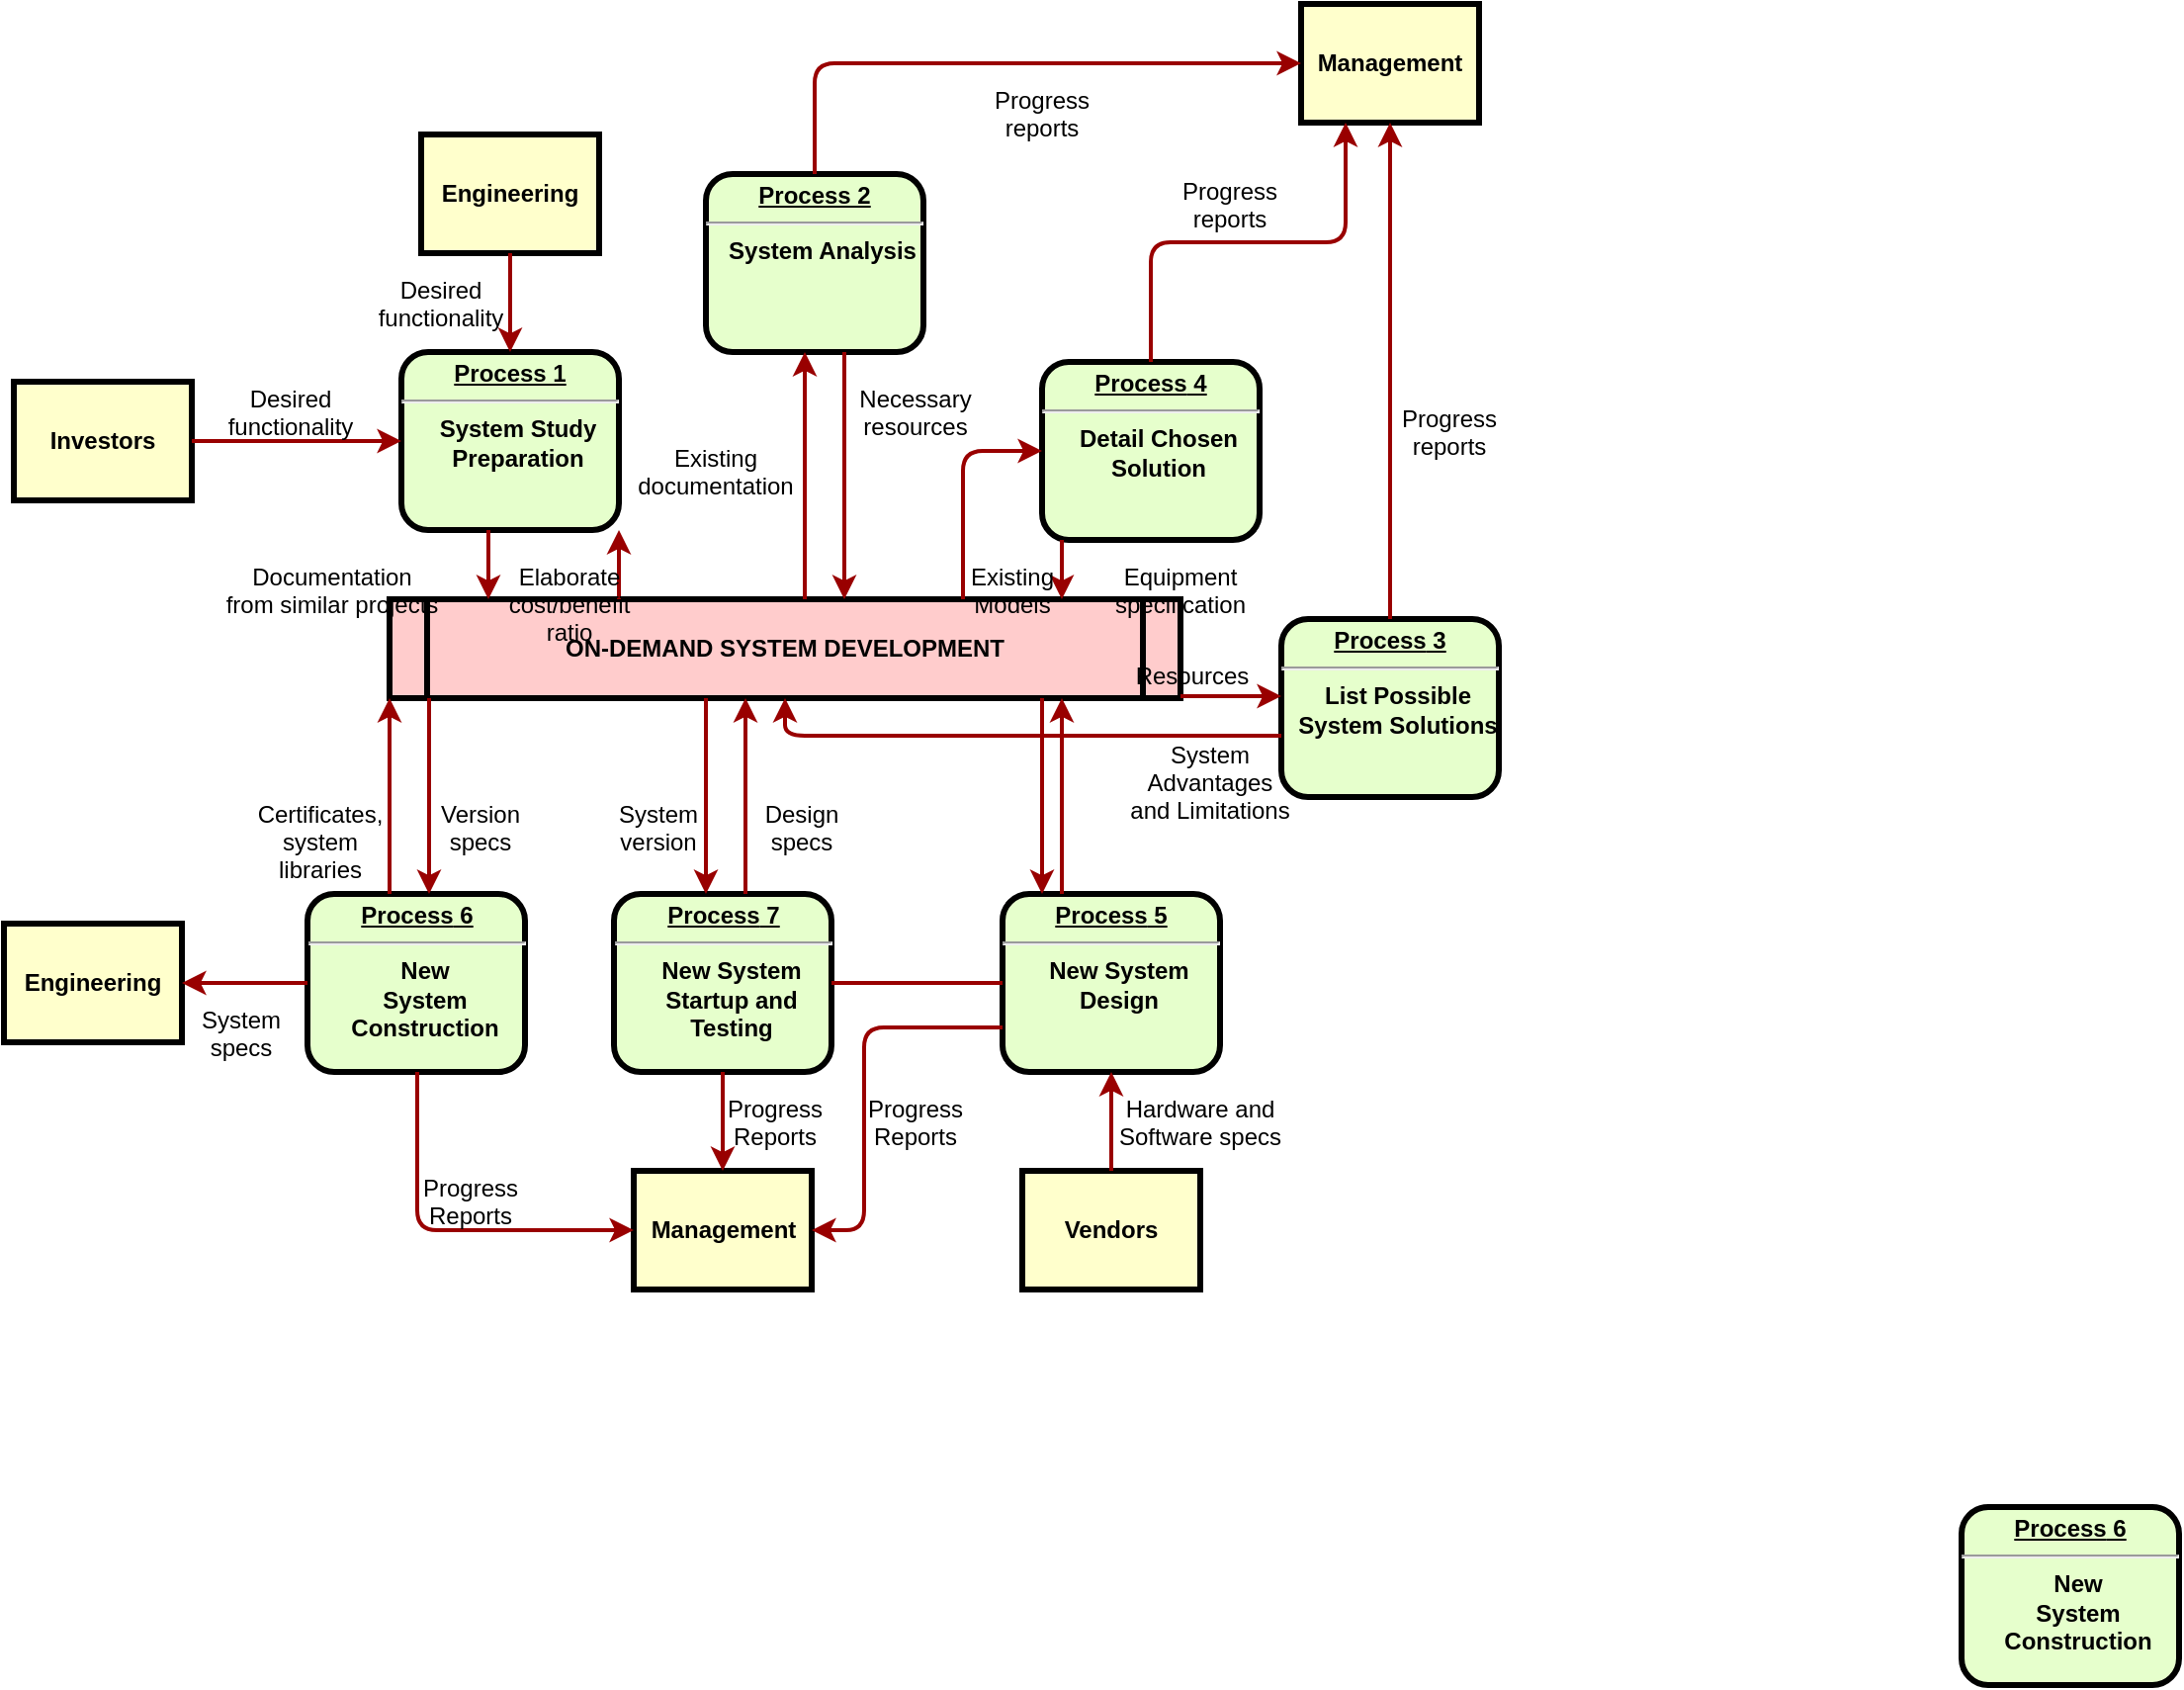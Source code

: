 <mxfile version="24.7.6" pages="2">
  <diagram name="Page-1" id="c7558073-3199-34d8-9f00-42111426c3f3">
    <mxGraphModel dx="2492" dy="404" grid="1" gridSize="10" guides="1" tooltips="1" connect="1" arrows="1" fold="1" page="1" pageScale="1" pageWidth="826" pageHeight="1169" background="none" math="0" shadow="0">
      <root>
        <mxCell id="0" />
        <mxCell id="1" parent="0" />
        <mxCell id="2" value="&lt;p style=&quot;margin: 0px; margin-top: 4px; text-align: center; text-decoration: underline;&quot;&gt;&lt;strong&gt;Process 1&lt;br /&gt;&lt;/strong&gt;&lt;/p&gt;&lt;hr /&gt;&lt;p style=&quot;margin: 0px; margin-left: 8px;&quot;&gt;System Study&lt;/p&gt;&lt;p style=&quot;margin: 0px; margin-left: 8px;&quot;&gt;Preparation&lt;/p&gt;" style="verticalAlign=middle;align=center;overflow=fill;fontSize=12;fontFamily=Helvetica;html=1;rounded=1;fontStyle=1;strokeWidth=3;fillColor=#E6FFCC" parent="1" vertex="1">
          <mxGeometry x="-999" y="246" width="110" height="90" as="geometry" />
        </mxCell>
        <mxCell id="3" value="Engineering" style="whiteSpace=wrap;align=center;verticalAlign=middle;fontStyle=1;strokeWidth=3;fillColor=#FFFFCC" parent="1" vertex="1">
          <mxGeometry x="-989" y="136" width="90" height="60" as="geometry" />
        </mxCell>
        <mxCell id="4" value="Investors" style="whiteSpace=wrap;align=center;verticalAlign=middle;fontStyle=1;strokeWidth=3;fillColor=#FFFFCC" parent="1" vertex="1">
          <mxGeometry x="-1195" y="261" width="90" height="60" as="geometry" />
        </mxCell>
        <mxCell id="5" value="ON-DEMAND SYSTEM DEVELOPMENT" style="shape=process;whiteSpace=wrap;align=center;verticalAlign=middle;size=0.048;fontStyle=1;strokeWidth=3;fillColor=#FFCCCC" parent="1" vertex="1">
          <mxGeometry x="-1005" y="371" width="400" height="50" as="geometry" />
        </mxCell>
        <mxCell id="6" value="&lt;p style=&quot;margin: 0px; margin-top: 4px; text-align: center; text-decoration: underline;&quot;&gt;&lt;strong&gt;Process 2&lt;br /&gt;&lt;/strong&gt;&lt;/p&gt;&lt;hr /&gt;&lt;p style=&quot;margin: 0px; margin-left: 8px;&quot;&gt;System Analysis&lt;/p&gt;" style="verticalAlign=middle;align=center;overflow=fill;fontSize=12;fontFamily=Helvetica;html=1;rounded=1;fontStyle=1;strokeWidth=3;fillColor=#E6FFCC" parent="1" vertex="1">
          <mxGeometry x="-845" y="156" width="110" height="90" as="geometry" />
        </mxCell>
        <mxCell id="7" value="&lt;p style=&quot;margin: 0px; margin-top: 4px; text-align: center; text-decoration: underline;&quot;&gt;&lt;strong&gt;&lt;strong&gt;Process&lt;/strong&gt; 3&lt;br /&gt;&lt;/strong&gt;&lt;/p&gt;&lt;hr /&gt;&lt;p style=&quot;margin: 0px; margin-left: 8px;&quot;&gt;List Possible&lt;/p&gt;&lt;p style=&quot;margin: 0px; margin-left: 8px;&quot;&gt;System Solutions&lt;/p&gt;" style="verticalAlign=middle;align=center;overflow=fill;fontSize=12;fontFamily=Helvetica;html=1;rounded=1;fontStyle=1;strokeWidth=3;fillColor=#E6FFCC" parent="1" vertex="1">
          <mxGeometry x="-554" y="381" width="110" height="90" as="geometry" />
        </mxCell>
        <mxCell id="8" value="&lt;p style=&quot;margin: 0px; margin-top: 4px; text-align: center; text-decoration: underline;&quot;&gt;&lt;strong&gt;&lt;strong&gt;Process&lt;/strong&gt; 4&lt;br /&gt;&lt;/strong&gt;&lt;/p&gt;&lt;hr /&gt;&lt;p style=&quot;margin: 0px; margin-left: 8px;&quot;&gt;Detail Chosen&lt;/p&gt;&lt;p style=&quot;margin: 0px; margin-left: 8px;&quot;&gt;Solution&lt;/p&gt;" style="verticalAlign=middle;align=center;overflow=fill;fontSize=12;fontFamily=Helvetica;html=1;rounded=1;fontStyle=1;strokeWidth=3;fillColor=#E6FFCC" parent="1" vertex="1">
          <mxGeometry x="-675" y="251" width="110" height="90" as="geometry" />
        </mxCell>
        <mxCell id="9" value="&lt;p style=&quot;margin: 0px; margin-top: 4px; text-align: center; text-decoration: underline;&quot;&gt;&lt;strong&gt;&lt;strong&gt;Process&lt;/strong&gt; 5&lt;br /&gt;&lt;/strong&gt;&lt;/p&gt;&lt;hr /&gt;&lt;p style=&quot;margin: 0px; margin-left: 8px;&quot;&gt;New System&lt;/p&gt;&lt;p style=&quot;margin: 0px; margin-left: 8px;&quot;&gt;Design&lt;/p&gt;" style="verticalAlign=middle;align=center;overflow=fill;fontSize=12;fontFamily=Helvetica;html=1;rounded=1;fontStyle=1;strokeWidth=3;fillColor=#E6FFCC" parent="1" vertex="1">
          <mxGeometry x="-695" y="520" width="110" height="90" as="geometry" />
        </mxCell>
        <mxCell id="10" value="&lt;p style=&quot;margin: 0px; margin-top: 4px; text-align: center; text-decoration: underline;&quot;&gt;&lt;strong&gt;&lt;strong&gt;Process&lt;/strong&gt; 6&lt;br /&gt;&lt;/strong&gt;&lt;/p&gt;&lt;hr /&gt;&lt;p style=&quot;margin: 0px; margin-left: 8px;&quot;&gt;New&lt;/p&gt;&lt;p style=&quot;margin: 0px; margin-left: 8px;&quot;&gt;System&lt;/p&gt;&lt;p style=&quot;margin: 0px; margin-left: 8px;&quot;&gt;Construction&lt;/p&gt;" style="verticalAlign=middle;align=center;overflow=fill;fontSize=12;fontFamily=Helvetica;html=1;rounded=1;fontStyle=1;strokeWidth=3;fillColor=#E6FFCC" parent="1" vertex="1">
          <mxGeometry x="-1046.5" y="520" width="110" height="90" as="geometry" />
        </mxCell>
        <mxCell id="12" value="Management" style="whiteSpace=wrap;align=center;verticalAlign=middle;fontStyle=1;strokeWidth=3;fillColor=#FFFFCC" parent="1" vertex="1">
          <mxGeometry x="-544" y="70" width="90" height="60" as="geometry" />
        </mxCell>
        <mxCell id="13" value="Management" style="whiteSpace=wrap;align=center;verticalAlign=middle;fontStyle=1;strokeWidth=3;fillColor=#FFFFCC" parent="1" vertex="1">
          <mxGeometry x="-881.5" y="660" width="90" height="60" as="geometry" />
        </mxCell>
        <mxCell id="14" value="Engineering" style="whiteSpace=wrap;align=center;verticalAlign=middle;fontStyle=1;strokeWidth=3;fillColor=#FFFFCC" parent="1" vertex="1">
          <mxGeometry x="-1200" y="535" width="90" height="60" as="geometry" />
        </mxCell>
        <mxCell id="15" value="Vendors" style="whiteSpace=wrap;align=center;verticalAlign=middle;fontStyle=1;strokeWidth=3;fillColor=#FFFFCC" parent="1" vertex="1">
          <mxGeometry x="-685" y="660" width="90" height="60" as="geometry" />
        </mxCell>
        <mxCell id="36" value="" style="edgeStyle=none;noEdgeStyle=1;strokeColor=#990000;strokeWidth=2" parent="1" source="3" target="2" edge="1">
          <mxGeometry width="100" height="100" relative="1" as="geometry">
            <mxPoint x="-1215" y="260" as="sourcePoint" />
            <mxPoint x="-1115" y="160" as="targetPoint" />
          </mxGeometry>
        </mxCell>
        <mxCell id="37" value="" style="edgeStyle=none;noEdgeStyle=1;strokeColor=#990000;strokeWidth=2" parent="1" source="4" target="2" edge="1">
          <mxGeometry width="100" height="100" relative="1" as="geometry">
            <mxPoint x="-955" y="200" as="sourcePoint" />
            <mxPoint x="-855" y="100" as="targetPoint" />
          </mxGeometry>
        </mxCell>
        <mxCell id="11" value="&lt;p style=&quot;margin: 0px; margin-top: 4px; text-align: center; text-decoration: underline;&quot;&gt;&lt;strong&gt;&lt;strong&gt;Process&lt;/strong&gt; 7&lt;br /&gt;&lt;/strong&gt;&lt;/p&gt;&lt;hr /&gt;&lt;p style=&quot;margin: 0px; margin-left: 8px;&quot;&gt;New System&lt;/p&gt;&lt;p style=&quot;margin: 0px; margin-left: 8px;&quot;&gt;Startup and&lt;/p&gt;&lt;p style=&quot;margin: 0px; margin-left: 8px;&quot;&gt;Testing&lt;/p&gt;" style="verticalAlign=middle;align=center;overflow=fill;fontSize=12;fontFamily=Helvetica;html=1;rounded=1;fontStyle=1;strokeWidth=3;fillColor=#E6FFCC" parent="1" vertex="1">
          <mxGeometry x="-891.5" y="520" width="110" height="90" as="geometry" />
        </mxCell>
        <mxCell id="51" value="" style="endArrow=none;noEdgeStyle=1;strokeColor=#990000;strokeWidth=2" parent="1" source="9" target="11" edge="1">
          <mxGeometry relative="1" as="geometry">
            <mxPoint x="-1029.992" y="491" as="sourcePoint" />
            <mxPoint x="-834.672" y="660" as="targetPoint" />
          </mxGeometry>
        </mxCell>
        <mxCell id="52" value="Desired &#xa;functionality" style="text;spacingTop=-5;align=center" parent="1" vertex="1">
          <mxGeometry x="-1070" y="261" width="30" height="20" as="geometry" />
        </mxCell>
        <mxCell id="53" value="Desired &#xa;functionality" style="text;spacingTop=-5;align=center" parent="1" vertex="1">
          <mxGeometry x="-994" y="206" width="30" height="20" as="geometry" />
        </mxCell>
        <mxCell id="54" value="Documentation&#xa;from similar projects" style="text;spacingTop=-5;align=center" parent="1" vertex="1">
          <mxGeometry x="-1049" y="351" width="30" height="20" as="geometry" />
        </mxCell>
        <mxCell id="55" value="" style="edgeStyle=elbowEdgeStyle;elbow=horizontal;strokeColor=#990000;strokeWidth=2" parent="1" source="5" target="2" edge="1">
          <mxGeometry width="100" height="100" relative="1" as="geometry">
            <mxPoint x="-1185" y="540" as="sourcePoint" />
            <mxPoint x="-1085" y="440" as="targetPoint" />
            <Array as="points">
              <mxPoint x="-975" y="380" />
            </Array>
          </mxGeometry>
        </mxCell>
        <mxCell id="56" value="" style="edgeStyle=elbowEdgeStyle;elbow=horizontal;strokeColor=#990000;strokeWidth=2" parent="1" source="2" target="5" edge="1">
          <mxGeometry width="100" height="100" relative="1" as="geometry">
            <mxPoint x="-1185" y="510" as="sourcePoint" />
            <mxPoint x="-1085" y="410" as="targetPoint" />
            <Array as="points">
              <mxPoint x="-955" y="370" />
            </Array>
          </mxGeometry>
        </mxCell>
        <mxCell id="57" value="Elaborate&#xa;cost/benefit&#xa;ratio" style="text;spacingTop=-5;align=center" parent="1" vertex="1">
          <mxGeometry x="-929" y="351" width="30" height="20" as="geometry" />
        </mxCell>
        <mxCell id="58" value="" style="edgeStyle=elbowEdgeStyle;elbow=horizontal;strokeColor=#990000;strokeWidth=2" parent="1" source="5" target="6" edge="1">
          <mxGeometry width="100" height="100" relative="1" as="geometry">
            <mxPoint x="-855" y="380" as="sourcePoint" />
            <mxPoint x="-755" y="280" as="targetPoint" />
            <Array as="points">
              <mxPoint x="-795" y="320" />
            </Array>
          </mxGeometry>
        </mxCell>
        <mxCell id="59" value="" style="edgeStyle=elbowEdgeStyle;elbow=horizontal;strokeColor=#990000;strokeWidth=2" parent="1" source="6" target="5" edge="1">
          <mxGeometry width="100" height="100" relative="1" as="geometry">
            <mxPoint x="-885" y="380" as="sourcePoint" />
            <mxPoint x="-785" y="280" as="targetPoint" />
            <Array as="points">
              <mxPoint x="-775" y="330" />
            </Array>
          </mxGeometry>
        </mxCell>
        <mxCell id="60" value="Existing&#xa;documentation" style="text;spacingTop=-5;align=center" parent="1" vertex="1">
          <mxGeometry x="-855" y="291.0" width="30" height="20" as="geometry" />
        </mxCell>
        <mxCell id="61" value="Necessary&#xa;resources" style="text;spacingTop=-5;align=center" parent="1" vertex="1">
          <mxGeometry x="-754.0" y="261" width="30" height="20" as="geometry" />
        </mxCell>
        <mxCell id="62" value="Progress&#xa;reports" style="text;spacingTop=-5;align=center" parent="1" vertex="1">
          <mxGeometry x="-690" y="110" width="30" height="20" as="geometry" />
        </mxCell>
        <mxCell id="63" value="Progress&#xa;reports" style="text;spacingTop=-5;align=center" parent="1" vertex="1">
          <mxGeometry x="-595" y="156.0" width="30" height="20" as="geometry" />
        </mxCell>
        <mxCell id="64" value="Progress&#xa;reports" style="text;spacingTop=-5;align=center" parent="1" vertex="1">
          <mxGeometry x="-484" y="271.0" width="30" height="20" as="geometry" />
        </mxCell>
        <mxCell id="65" value="" style="edgeStyle=elbowEdgeStyle;elbow=horizontal;strokeColor=#990000;strokeWidth=2" parent="1" source="6" target="12" edge="1">
          <mxGeometry width="100" height="100" relative="1" as="geometry">
            <mxPoint x="-975" y="190.0" as="sourcePoint" />
            <mxPoint x="-875" y="90.0" as="targetPoint" />
            <Array as="points">
              <mxPoint x="-790" y="150" />
            </Array>
          </mxGeometry>
        </mxCell>
        <mxCell id="66" value="" style="edgeStyle=elbowEdgeStyle;elbow=vertical;entryX=0.25;entryY=1;strokeColor=#990000;strokeWidth=2" parent="1" source="8" target="12" edge="1">
          <mxGeometry width="100" height="100" relative="1" as="geometry">
            <mxPoint x="-705" y="260" as="sourcePoint" />
            <mxPoint x="-605" y="160" as="targetPoint" />
          </mxGeometry>
        </mxCell>
        <mxCell id="67" value="" style="edgeStyle=elbowEdgeStyle;elbow=horizontal;strokeColor=#990000;strokeWidth=2" parent="1" source="7" target="12" edge="1">
          <mxGeometry width="100" height="100" relative="1" as="geometry">
            <mxPoint x="-575.0" y="370" as="sourcePoint" />
            <mxPoint x="-475.0" y="270" as="targetPoint" />
          </mxGeometry>
        </mxCell>
        <mxCell id="68" value="" style="edgeStyle=elbowEdgeStyle;elbow=horizontal;strokeColor=#990000;strokeWidth=2" parent="1" source="8" target="5" edge="1">
          <mxGeometry width="100" height="100" relative="1" as="geometry">
            <mxPoint x="-665" y="390" as="sourcePoint" />
            <mxPoint x="-725" y="260" as="targetPoint" />
            <Array as="points">
              <mxPoint x="-665" y="370" />
            </Array>
          </mxGeometry>
        </mxCell>
        <mxCell id="69" value="" style="edgeStyle=segmentEdgeStyle;strokeColor=#990000;strokeWidth=2" parent="1" source="5" target="8" edge="1">
          <mxGeometry width="100" height="100" relative="1" as="geometry">
            <mxPoint x="-895" y="370" as="sourcePoint" />
            <mxPoint x="-795" y="270" as="targetPoint" />
            <Array as="points">
              <mxPoint x="-715" y="296" />
            </Array>
          </mxGeometry>
        </mxCell>
        <mxCell id="70" value="Existing&#xa;Models" style="text;spacingTop=-5;align=center" parent="1" vertex="1">
          <mxGeometry x="-705.0" y="351.0" width="30" height="20" as="geometry" />
        </mxCell>
        <mxCell id="71" value="Equipment&#xa;specification" style="text;spacingTop=-5;align=center" parent="1" vertex="1">
          <mxGeometry x="-620" y="351" width="30" height="20" as="geometry" />
        </mxCell>
        <mxCell id="72" value="" style="edgeStyle=elbowEdgeStyle;elbow=vertical;strokeColor=#990000;strokeWidth=2" parent="1" source="5" target="7" edge="1">
          <mxGeometry width="100" height="100" relative="1" as="geometry">
            <mxPoint x="-735" y="510" as="sourcePoint" />
            <mxPoint x="-635" y="410" as="targetPoint" />
            <Array as="points">
              <mxPoint x="-585" y="420" />
            </Array>
          </mxGeometry>
        </mxCell>
        <mxCell id="73" value="" style="edgeStyle=elbowEdgeStyle;elbow=vertical;strokeColor=#990000;strokeWidth=2" parent="1" source="7" target="5" edge="1">
          <mxGeometry width="100" height="100" relative="1" as="geometry">
            <mxPoint x="-775" y="510" as="sourcePoint" />
            <mxPoint x="-675" y="410" as="targetPoint" />
            <Array as="points">
              <mxPoint x="-585" y="440" />
            </Array>
          </mxGeometry>
        </mxCell>
        <mxCell id="74" value="Resources" style="text;spacingTop=-5;align=center" parent="1" vertex="1">
          <mxGeometry x="-614" y="401" width="30" height="20" as="geometry" />
        </mxCell>
        <mxCell id="75" value="System &#xa;Advantages &#xa;and Limitations" style="text;spacingTop=-5;align=center" parent="1" vertex="1">
          <mxGeometry x="-605" y="441" width="30" height="20" as="geometry" />
        </mxCell>
        <mxCell id="76" value="" style="edgeStyle=elbowEdgeStyle;elbow=horizontal;strokeColor=#990000;strokeWidth=2" parent="1" source="9" target="5" edge="1">
          <mxGeometry width="100" height="100" relative="1" as="geometry">
            <mxPoint x="-815" y="590" as="sourcePoint" />
            <mxPoint x="-715" y="490" as="targetPoint" />
            <Array as="points">
              <mxPoint x="-665" y="480" />
            </Array>
          </mxGeometry>
        </mxCell>
        <mxCell id="77" value="" style="edgeStyle=elbowEdgeStyle;elbow=horizontal;strokeColor=#990000;strokeWidth=2" parent="1" source="5" target="9" edge="1">
          <mxGeometry width="100" height="100" relative="1" as="geometry">
            <mxPoint x="-835" y="600" as="sourcePoint" />
            <mxPoint x="-735" y="500" as="targetPoint" />
            <Array as="points">
              <mxPoint x="-675" y="490" />
            </Array>
          </mxGeometry>
        </mxCell>
        <mxCell id="78" value="" style="edgeStyle=elbowEdgeStyle;elbow=horizontal;strokeColor=#990000;strokeWidth=2" parent="1" source="15" target="9" edge="1">
          <mxGeometry width="100" height="100" relative="1" as="geometry">
            <mxPoint x="-805" y="710" as="sourcePoint" />
            <mxPoint x="-705" y="610" as="targetPoint" />
          </mxGeometry>
        </mxCell>
        <mxCell id="79" value="Hardware and&#xa;Software specs" style="text;spacingTop=-5;align=center" parent="1" vertex="1">
          <mxGeometry x="-610" y="620" width="30" height="20" as="geometry" />
        </mxCell>
        <mxCell id="81" value="" style="edgeStyle=elbowEdgeStyle;elbow=horizontal;exitX=0;exitY=0.75;strokeColor=#990000;strokeWidth=2" parent="1" source="9" target="13" edge="1">
          <mxGeometry width="100" height="100" relative="1" as="geometry">
            <mxPoint x="-815" y="740" as="sourcePoint" />
            <mxPoint x="-715" y="640" as="targetPoint" />
            <Array as="points">
              <mxPoint x="-765" y="640" />
            </Array>
          </mxGeometry>
        </mxCell>
        <mxCell id="82" value="Progress&#xa;Reports" style="text;spacingTop=-5;align=center" parent="1" vertex="1">
          <mxGeometry x="-754.0" y="620" width="30" height="20" as="geometry" />
        </mxCell>
        <mxCell id="83" value="" style="edgeStyle=elbowEdgeStyle;elbow=horizontal;strokeColor=#990000;strokeWidth=2" parent="1" source="11" target="13" edge="1">
          <mxGeometry width="100" height="100" relative="1" as="geometry">
            <mxPoint x="-1035" y="670.0" as="sourcePoint" />
            <mxPoint x="-1005" y="660" as="targetPoint" />
          </mxGeometry>
        </mxCell>
        <mxCell id="84" value="Progress&#xa;Reports" style="text;spacingTop=-5;align=center" parent="1" vertex="1">
          <mxGeometry x="-825.0" y="620.0" width="30" height="20" as="geometry" />
        </mxCell>
        <mxCell id="85" value="" style="edgeStyle=elbowEdgeStyle;elbow=horizontal;strokeColor=#990000;strokeWidth=2" parent="1" source="10" target="13" edge="1">
          <mxGeometry width="100" height="100" relative="1" as="geometry">
            <mxPoint x="-1105" y="750" as="sourcePoint" />
            <mxPoint x="-1005" y="650" as="targetPoint" />
            <Array as="points">
              <mxPoint x="-991" y="640" />
            </Array>
          </mxGeometry>
        </mxCell>
        <mxCell id="86" value="Progress&#xa;Reports" style="text;spacingTop=-5;align=center" parent="1" vertex="1">
          <mxGeometry x="-979" y="660" width="30" height="20" as="geometry" />
        </mxCell>
        <mxCell id="87" value="" style="edgeStyle=elbowEdgeStyle;elbow=vertical;strokeColor=#990000;strokeWidth=2" parent="1" source="10" target="14" edge="1">
          <mxGeometry width="100" height="100" relative="1" as="geometry">
            <mxPoint x="-1165" y="750" as="sourcePoint" />
            <mxPoint x="-1065" y="650" as="targetPoint" />
          </mxGeometry>
        </mxCell>
        <mxCell id="88" value="" style="edgeStyle=elbowEdgeStyle;elbow=horizontal;strokeColor=#990000;strokeWidth=2" parent="1" source="5" target="11" edge="1">
          <mxGeometry width="100" height="100" relative="1" as="geometry">
            <mxPoint x="-1185" y="510" as="sourcePoint" />
            <mxPoint x="-1085" y="410" as="targetPoint" />
            <Array as="points">
              <mxPoint x="-845" y="480" />
            </Array>
          </mxGeometry>
        </mxCell>
        <mxCell id="89" value="" style="edgeStyle=elbowEdgeStyle;elbow=horizontal;strokeColor=#990000;strokeWidth=2" parent="1" source="11" target="5" edge="1">
          <mxGeometry width="100" height="100" relative="1" as="geometry">
            <mxPoint x="-1175" y="520" as="sourcePoint" />
            <mxPoint x="-1075" y="420" as="targetPoint" />
            <Array as="points">
              <mxPoint x="-825" y="480" />
            </Array>
          </mxGeometry>
        </mxCell>
        <mxCell id="90" value="Version&#xa;specs" style="text;spacingTop=-5;align=center" parent="1" vertex="1">
          <mxGeometry x="-974" y="471" width="30" height="20" as="geometry" />
        </mxCell>
        <mxCell id="91" value="Certificates,&#xa;system&#xa;libraries" style="text;spacingTop=-5;align=center" parent="1" vertex="1">
          <mxGeometry x="-1055" y="471.0" width="30" height="20" as="geometry" />
        </mxCell>
        <mxCell id="92" value="" style="edgeStyle=elbowEdgeStyle;elbow=horizontal;strokeColor=#990000;strokeWidth=2" parent="1" source="5" target="10" edge="1">
          <mxGeometry width="100" height="100" relative="1" as="geometry">
            <mxPoint x="-1205" y="510" as="sourcePoint" />
            <mxPoint x="-1105" y="410" as="targetPoint" />
            <Array as="points">
              <mxPoint x="-985" y="480" />
            </Array>
          </mxGeometry>
        </mxCell>
        <mxCell id="93" value="" style="edgeStyle=elbowEdgeStyle;elbow=horizontal;strokeColor=#990000;strokeWidth=2" parent="1" source="10" target="5" edge="1">
          <mxGeometry width="100" height="100" relative="1" as="geometry">
            <mxPoint x="-1195" y="520" as="sourcePoint" />
            <mxPoint x="-1095" y="420" as="targetPoint" />
            <Array as="points">
              <mxPoint x="-1005" y="480" />
            </Array>
          </mxGeometry>
        </mxCell>
        <mxCell id="94" value="System&#xa;specs" style="text;spacingTop=-5;align=center" parent="1" vertex="1">
          <mxGeometry x="-1095" y="575" width="30" height="20" as="geometry" />
        </mxCell>
        <mxCell id="95" value="Design&#xa;specs" style="text;spacingTop=-5;align=center" parent="1" vertex="1">
          <mxGeometry x="-811.5" y="471.0" width="30" height="20" as="geometry" />
        </mxCell>
        <mxCell id="96" value="System&#xa;version" style="text;spacingTop=-5;align=center" parent="1" vertex="1">
          <mxGeometry x="-884.0" y="471" width="30" height="20" as="geometry" />
        </mxCell>
        <mxCell id="eKC9OIA3BLi0-JA3vqOY-96" value="&lt;p style=&quot;margin: 0px; margin-top: 4px; text-align: center; text-decoration: underline;&quot;&gt;&lt;strong&gt;&lt;strong&gt;Process&lt;/strong&gt; 6&lt;br /&gt;&lt;/strong&gt;&lt;/p&gt;&lt;hr /&gt;&lt;p style=&quot;margin: 0px; margin-left: 8px;&quot;&gt;New&lt;/p&gt;&lt;p style=&quot;margin: 0px; margin-left: 8px;&quot;&gt;System&lt;/p&gt;&lt;p style=&quot;margin: 0px; margin-left: 8px;&quot;&gt;Construction&lt;/p&gt;" style="verticalAlign=middle;align=center;overflow=fill;fontSize=12;fontFamily=Helvetica;html=1;rounded=1;fontStyle=1;strokeWidth=3;fillColor=#E6FFCC" vertex="1" parent="1">
          <mxGeometry x="-210" y="830" width="110" height="90" as="geometry" />
        </mxCell>
      </root>
    </mxGraphModel>
  </diagram>
  <diagram id="rPV4KsdeGZFgIvWjenZ5" name="페이지-2">
    <mxGraphModel dx="3447" dy="900" grid="1" gridSize="10" guides="1" tooltips="1" connect="1" arrows="1" fold="1" page="1" pageScale="1" pageWidth="827" pageHeight="1169" math="0" shadow="0">
      <root>
        <mxCell id="0" />
        <mxCell id="1" parent="0" />
        <mxCell id="L2F71ACjMWBGbvpaO4Vv-1" value="&lt;p style=&quot;margin: 4px 0px 0px; text-align: center; text-decoration: underline; font-size: 20px;&quot;&gt;&lt;font style=&quot;font-size: 20px;&quot;&gt;ros2_ws&lt;/font&gt;&lt;/p&gt;&lt;hr style=&quot;font-size: 20px;&quot;&gt;&lt;p style=&quot;margin: 0px 0px 0px 8px; font-size: 20px;&quot;&gt;&lt;br&gt;&lt;/p&gt;" style="verticalAlign=middle;align=center;overflow=fill;fontSize=12;fontFamily=Helvetica;html=1;rounded=1;fontStyle=1;strokeWidth=3;fillColor=#E6FFCC" vertex="1" parent="1">
          <mxGeometry x="-1650" y="70" width="1560" height="920" as="geometry" />
        </mxCell>
        <mxCell id="L2F71ACjMWBGbvpaO4Vv-8" value="" style="group" vertex="1" connectable="0" parent="1">
          <mxGeometry x="-1570" y="120" width="1430" height="790" as="geometry" />
        </mxCell>
        <mxCell id="L2F71ACjMWBGbvpaO4Vv-2" value="" style="rounded=1;whiteSpace=wrap;html=1;strokeColor=#d6b656;strokeWidth=3;align=center;verticalAlign=middle;fontFamily=Helvetica;fontSize=12;fontStyle=1;fillColor=#fff2cc;" vertex="1" parent="L2F71ACjMWBGbvpaO4Vv-8">
          <mxGeometry width="1430" height="790" as="geometry" />
        </mxCell>
        <mxCell id="L2F71ACjMWBGbvpaO4Vv-5" value="&lt;font style=&quot;font-size: 20px;&quot;&gt;src&lt;/font&gt;" style="text;html=1;align=center;verticalAlign=middle;whiteSpace=wrap;rounded=0;fontFamily=Helvetica;fontSize=12;fontColor=default;fontStyle=1;" vertex="1" parent="L2F71ACjMWBGbvpaO4Vv-8">
          <mxGeometry x="150" width="60" height="30" as="geometry" />
        </mxCell>
        <mxCell id="L2F71ACjMWBGbvpaO4Vv-7" value="" style="group" vertex="1" connectable="0" parent="L2F71ACjMWBGbvpaO4Vv-8">
          <mxGeometry x="40" y="50" width="1330" height="680" as="geometry" />
        </mxCell>
        <mxCell id="L2F71ACjMWBGbvpaO4Vv-4" value="" style="rounded=1;whiteSpace=wrap;html=1;strokeColor=#6c8ebf;strokeWidth=3;align=center;verticalAlign=middle;fontFamily=Helvetica;fontSize=12;fontStyle=1;fillColor=#dae8fc;" vertex="1" parent="L2F71ACjMWBGbvpaO4Vv-7">
          <mxGeometry width="1330" height="680" as="geometry" />
        </mxCell>
        <mxCell id="L2F71ACjMWBGbvpaO4Vv-6" value="&lt;font style=&quot;font-size: 20px;&quot;&gt;v2x_hub&lt;/font&gt;" style="text;html=1;align=center;verticalAlign=middle;whiteSpace=wrap;rounded=0;fontFamily=Helvetica;fontSize=12;fontColor=default;fontStyle=1;" vertex="1" parent="L2F71ACjMWBGbvpaO4Vv-7">
          <mxGeometry x="80.0" y="10" width="143.8" height="40" as="geometry" />
        </mxCell>
        <mxCell id="L2F71ACjMWBGbvpaO4Vv-18" value="" style="group" vertex="1" connectable="0" parent="L2F71ACjMWBGbvpaO4Vv-7">
          <mxGeometry x="70" y="90" width="350" height="540" as="geometry" />
        </mxCell>
        <mxCell id="L2F71ACjMWBGbvpaO4Vv-9" value="&lt;div style=&quot;text-align: justify; line-height: 140%;&quot;&gt;&amp;nbsp; &quot;msg/AdsAds.msg&quot;&lt;/div&gt;&lt;div style=&quot;text-align: justify; line-height: 140%;&quot;&gt;&amp;nbsp; &quot;msg/AdsControllerStatus.msg&quot;&lt;/div&gt;&lt;div style=&quot;text-align: justify; line-height: 140%;&quot;&gt;&amp;nbsp; &quot;msg/AdsDrivingMode.msg&quot;&lt;/div&gt;&lt;div style=&quot;text-align: justify; line-height: 140%;&quot;&gt;&amp;nbsp; &quot;msg/AdsHf.msg&quot;&lt;/div&gt;&lt;div style=&quot;text-align: justify; line-height: 140%;&quot;&gt;&amp;nbsp; &quot;msg/AdsLf.msg&quot;&lt;/div&gt;&lt;div style=&quot;text-align: justify; line-height: 140%;&quot;&gt;&amp;nbsp; &quot;msg/AdsLane.msg&quot;&lt;/div&gt;&lt;div style=&quot;text-align: justify; line-height: 140%;&quot;&gt;&amp;nbsp; &quot;msg/AdsObject.msg&quot;&lt;/div&gt;&lt;div style=&quot;text-align: justify; line-height: 140%;&quot;&gt;&amp;nbsp; &quot;msg/AdsPosSensorStatus.msg&quot;&lt;/div&gt;&lt;div style=&quot;text-align: justify; line-height: 140%;&quot;&gt;&amp;nbsp; &quot;msg/AdsRecogSensorStatus.msg&quot;&lt;/div&gt;&lt;div style=&quot;text-align: justify; line-height: 140%;&quot;&gt;&amp;nbsp; &quot;msg/AdsSystem.msg&quot;&lt;/div&gt;&lt;div style=&quot;text-align: justify; line-height: 140%;&quot;&gt;&amp;nbsp; &quot;msg/AdsSystemSupported.msg&quot;&lt;/div&gt;&lt;div style=&quot;text-align: justify; line-height: 140%;&quot;&gt;&amp;nbsp; &quot;msg/AdsVehicle.msg&quot;&lt;/div&gt;&lt;div style=&quot;text-align: justify; line-height: 140%;&quot;&gt;&amp;nbsp; &quot;msg/FuncStatus.msg&quot;&lt;/div&gt;&lt;div style=&quot;text-align: justify; line-height: 140%;&quot;&gt;&amp;nbsp; &quot;msg/Gnss.msg&quot;&lt;/div&gt;&lt;div style=&quot;text-align: justify; line-height: 140%;&quot;&gt;&amp;nbsp; &quot;msg/Hmi.msg&quot;&lt;/div&gt;&lt;div style=&quot;text-align: justify; line-height: 140%;&quot;&gt;&amp;nbsp; &quot;msg/HmiCargo.msg&quot;&lt;/div&gt;&lt;div style=&quot;text-align: justify; line-height: 140%;&quot;&gt;&amp;nbsp; &quot;msg/HmiDriving.msg&quot;&lt;/div&gt;&lt;div style=&quot;text-align: justify; line-height: 140%;&quot;&gt;&amp;nbsp; &quot;msg/HmiOverload.msg&quot;&lt;/div&gt;&lt;div style=&quot;text-align: justify; line-height: 140%;&quot;&gt;&amp;nbsp; &quot;msg/HmiSystem.msg&quot;&lt;/div&gt;&lt;div style=&quot;text-align: justify; line-height: 140%;&quot;&gt;&amp;nbsp; &quot;msg/HmiTransport.msg&quot;&lt;/div&gt;&lt;div style=&quot;text-align: justify; line-height: 140%;&quot;&gt;&amp;nbsp; &quot;msg/SysConnStatus.msg&quot;&lt;/div&gt;&lt;div style=&quot;text-align: justify; line-height: 140%;&quot;&gt;&lt;br&gt;&lt;/div&gt;" style="rounded=1;whiteSpace=wrap;html=1;strokeColor=#9673a6;strokeWidth=3;align=left;verticalAlign=middle;fontFamily=Helvetica;fontSize=12;fontStyle=1;fillColor=#e1d5e7;" vertex="1" parent="L2F71ACjMWBGbvpaO4Vv-18">
          <mxGeometry width="350" height="420" as="geometry" />
        </mxCell>
        <mxCell id="L2F71ACjMWBGbvpaO4Vv-17" value="&lt;font style=&quot;font-size: 20px;&quot;&gt;msg&lt;/font&gt;" style="text;html=1;align=center;verticalAlign=middle;whiteSpace=wrap;rounded=0;fontFamily=Helvetica;fontSize=12;fontColor=default;fontStyle=1;" vertex="1" parent="L2F71ACjMWBGbvpaO4Vv-18">
          <mxGeometry x="90" y="-30" width="143.8" height="40" as="geometry" />
        </mxCell>
        <mxCell id="L2F71ACjMWBGbvpaO4Vv-31" style="edgeStyle=orthogonalEdgeStyle;rounded=0;orthogonalLoop=1;jettySize=auto;html=1;exitX=0.5;exitY=1;exitDx=0;exitDy=0;fontFamily=Helvetica;fontSize=12;fontColor=default;fontStyle=1;" edge="1" parent="L2F71ACjMWBGbvpaO4Vv-18" source="L2F71ACjMWBGbvpaO4Vv-9" target="L2F71ACjMWBGbvpaO4Vv-9">
          <mxGeometry relative="1" as="geometry" />
        </mxCell>
        <mxCell id="L2F71ACjMWBGbvpaO4Vv-19" value="" style="group" vertex="1" connectable="0" parent="L2F71ACjMWBGbvpaO4Vv-7">
          <mxGeometry x="510" y="90" width="350" height="540" as="geometry" />
        </mxCell>
        <mxCell id="L2F71ACjMWBGbvpaO4Vv-20" value="" style="rounded=1;whiteSpace=wrap;html=1;strokeColor=#9673a6;strokeWidth=3;align=center;verticalAlign=middle;fontFamily=Helvetica;fontSize=12;fontStyle=1;fillColor=#e1d5e7;" vertex="1" parent="L2F71ACjMWBGbvpaO4Vv-19">
          <mxGeometry width="350" height="540" as="geometry" />
        </mxCell>
        <mxCell id="L2F71ACjMWBGbvpaO4Vv-21" value="&lt;font style=&quot;font-size: 20px;&quot;&gt;src&lt;/font&gt;" style="text;html=1;align=center;verticalAlign=middle;whiteSpace=wrap;rounded=0;fontFamily=Helvetica;fontSize=12;fontColor=default;fontStyle=1;" vertex="1" parent="L2F71ACjMWBGbvpaO4Vv-19">
          <mxGeometry x="90" width="143.8" height="40" as="geometry" />
        </mxCell>
        <mxCell id="L2F71ACjMWBGbvpaO4Vv-27" value="" style="group" vertex="1" connectable="0" parent="L2F71ACjMWBGbvpaO4Vv-19">
          <mxGeometry x="25" y="60" width="300" height="190" as="geometry" />
        </mxCell>
        <mxCell id="L2F71ACjMWBGbvpaO4Vv-25" value="" style="rounded=1;whiteSpace=wrap;html=1;strokeWidth=3;align=center;verticalAlign=middle;fontFamily=Helvetica;fontSize=12;fontStyle=1;" vertex="1" parent="L2F71ACjMWBGbvpaO4Vv-27">
          <mxGeometry width="300" height="190" as="geometry" />
        </mxCell>
        <mxCell id="L2F71ACjMWBGbvpaO4Vv-26" value="v2x_hub_sub_pub.cpp" style="text;html=1;align=center;verticalAlign=middle;whiteSpace=wrap;rounded=0;fontFamily=Helvetica;fontSize=12;fontColor=default;fontStyle=1;" vertex="1" parent="L2F71ACjMWBGbvpaO4Vv-27">
          <mxGeometry x="78.1" width="143.8" height="40" as="geometry" />
        </mxCell>
        <mxCell id="L2F71ACjMWBGbvpaO4Vv-28" value="" style="group" vertex="1" connectable="0" parent="L2F71ACjMWBGbvpaO4Vv-19">
          <mxGeometry x="25" y="280" width="300" height="190" as="geometry" />
        </mxCell>
        <mxCell id="L2F71ACjMWBGbvpaO4Vv-29" value="" style="rounded=1;whiteSpace=wrap;html=1;strokeWidth=3;align=center;verticalAlign=middle;fontFamily=Helvetica;fontSize=12;fontStyle=1;" vertex="1" parent="L2F71ACjMWBGbvpaO4Vv-28">
          <mxGeometry width="300" height="190" as="geometry" />
        </mxCell>
        <mxCell id="L2F71ACjMWBGbvpaO4Vv-30" value="v2x_hub_node_pub.cpp" style="text;html=1;align=center;verticalAlign=middle;whiteSpace=wrap;rounded=0;fontFamily=Helvetica;fontSize=12;fontColor=default;fontStyle=1;" vertex="1" parent="L2F71ACjMWBGbvpaO4Vv-28">
          <mxGeometry x="78.1" width="143.8" height="40" as="geometry" />
        </mxCell>
        <mxCell id="L2F71ACjMWBGbvpaO4Vv-22" value="" style="group" vertex="1" connectable="0" parent="L2F71ACjMWBGbvpaO4Vv-7">
          <mxGeometry x="940" y="100" width="350" height="540" as="geometry" />
        </mxCell>
        <mxCell id="L2F71ACjMWBGbvpaO4Vv-23" value="" style="rounded=1;whiteSpace=wrap;html=1;strokeColor=#9673a6;strokeWidth=3;align=center;verticalAlign=middle;fontFamily=Helvetica;fontSize=12;fontStyle=1;fillColor=#e1d5e7;" vertex="1" parent="L2F71ACjMWBGbvpaO4Vv-22">
          <mxGeometry width="350" height="540" as="geometry" />
        </mxCell>
        <mxCell id="L2F71ACjMWBGbvpaO4Vv-24" value="&lt;font style=&quot;font-size: 20px;&quot;&gt;launch&lt;/font&gt;" style="text;html=1;align=center;verticalAlign=middle;whiteSpace=wrap;rounded=0;fontFamily=Helvetica;fontSize=12;fontColor=default;fontStyle=1;" vertex="1" parent="L2F71ACjMWBGbvpaO4Vv-22">
          <mxGeometry x="90" width="143.8" height="40" as="geometry" />
        </mxCell>
        <mxCell id="L2F71ACjMWBGbvpaO4Vv-46" value="" style="group" vertex="1" connectable="0" parent="L2F71ACjMWBGbvpaO4Vv-22">
          <mxGeometry x="30" y="50" width="300" height="190" as="geometry" />
        </mxCell>
        <mxCell id="L2F71ACjMWBGbvpaO4Vv-47" value="" style="rounded=1;whiteSpace=wrap;html=1;strokeWidth=3;align=center;verticalAlign=middle;fontFamily=Helvetica;fontSize=12;fontStyle=1;" vertex="1" parent="L2F71ACjMWBGbvpaO4Vv-46">
          <mxGeometry width="300" height="190" as="geometry" />
        </mxCell>
        <mxCell id="L2F71ACjMWBGbvpaO4Vv-48" value="v2x_hub_sub_pub_launch.py" style="text;html=1;align=center;verticalAlign=middle;whiteSpace=wrap;rounded=0;fontFamily=Helvetica;fontSize=12;fontColor=default;fontStyle=1;" vertex="1" parent="L2F71ACjMWBGbvpaO4Vv-46">
          <mxGeometry x="78.1" width="143.8" height="40" as="geometry" />
        </mxCell>
        <mxCell id="L2F71ACjMWBGbvpaO4Vv-49" value="" style="group" vertex="1" connectable="0" parent="L2F71ACjMWBGbvpaO4Vv-22">
          <mxGeometry x="30" y="270" width="300" height="190" as="geometry" />
        </mxCell>
        <mxCell id="L2F71ACjMWBGbvpaO4Vv-50" value="" style="rounded=1;whiteSpace=wrap;html=1;strokeWidth=3;align=center;verticalAlign=middle;fontFamily=Helvetica;fontSize=12;fontStyle=1;" vertex="1" parent="L2F71ACjMWBGbvpaO4Vv-49">
          <mxGeometry width="300" height="190" as="geometry" />
        </mxCell>
        <mxCell id="L2F71ACjMWBGbvpaO4Vv-51" value="v2x_hub_node_pub&lt;span style=&quot;background-color: initial;&quot;&gt;_launch.py&lt;/span&gt;" style="text;html=1;align=center;verticalAlign=middle;whiteSpace=wrap;rounded=0;fontFamily=Helvetica;fontSize=12;fontColor=default;fontStyle=1;" vertex="1" parent="L2F71ACjMWBGbvpaO4Vv-49">
          <mxGeometry x="78.1" width="143.8" height="40" as="geometry" />
        </mxCell>
        <mxCell id="L2F71ACjMWBGbvpaO4Vv-32" value="" style="group" vertex="1" connectable="0" parent="L2F71ACjMWBGbvpaO4Vv-7">
          <mxGeometry x="70" y="530" width="350" height="30" as="geometry" />
        </mxCell>
        <mxCell id="L2F71ACjMWBGbvpaO4Vv-33" value="" style="rounded=1;whiteSpace=wrap;html=1;strokeColor=#9673a6;strokeWidth=3;align=center;verticalAlign=middle;fontFamily=Helvetica;fontSize=12;fontStyle=1;fillColor=#e1d5e7;" vertex="1" parent="L2F71ACjMWBGbvpaO4Vv-32">
          <mxGeometry width="350" height="30" as="geometry" />
        </mxCell>
        <mxCell id="L2F71ACjMWBGbvpaO4Vv-34" value="CmakeLists.txt" style="text;html=1;align=center;verticalAlign=middle;whiteSpace=wrap;rounded=0;fontFamily=Helvetica;fontSize=12;fontColor=default;fontStyle=1;" vertex="1" parent="L2F71ACjMWBGbvpaO4Vv-32">
          <mxGeometry x="90" y="13.89" width="143.8" height="2.222" as="geometry" />
        </mxCell>
        <mxCell id="L2F71ACjMWBGbvpaO4Vv-35" style="edgeStyle=orthogonalEdgeStyle;rounded=0;orthogonalLoop=1;jettySize=auto;html=1;exitX=0.5;exitY=1;exitDx=0;exitDy=0;fontFamily=Helvetica;fontSize=12;fontColor=default;fontStyle=1;" edge="1" parent="L2F71ACjMWBGbvpaO4Vv-32" source="L2F71ACjMWBGbvpaO4Vv-33" target="L2F71ACjMWBGbvpaO4Vv-33">
          <mxGeometry relative="1" as="geometry" />
        </mxCell>
        <mxCell id="L2F71ACjMWBGbvpaO4Vv-38" value="" style="group" vertex="1" connectable="0" parent="L2F71ACjMWBGbvpaO4Vv-7">
          <mxGeometry x="70" y="580" width="350" height="30" as="geometry" />
        </mxCell>
        <mxCell id="L2F71ACjMWBGbvpaO4Vv-39" value="" style="rounded=1;whiteSpace=wrap;html=1;strokeColor=#9673a6;strokeWidth=3;align=center;verticalAlign=middle;fontFamily=Helvetica;fontSize=12;fontStyle=1;fillColor=#e1d5e7;" vertex="1" parent="L2F71ACjMWBGbvpaO4Vv-38">
          <mxGeometry width="350" height="30" as="geometry" />
        </mxCell>
        <mxCell id="L2F71ACjMWBGbvpaO4Vv-40" value="package.xml" style="text;html=1;align=center;verticalAlign=middle;whiteSpace=wrap;rounded=0;fontFamily=Helvetica;fontSize=12;fontColor=default;fontStyle=1;" vertex="1" parent="L2F71ACjMWBGbvpaO4Vv-38">
          <mxGeometry x="90" y="13.89" width="143.8" height="2.222" as="geometry" />
        </mxCell>
        <mxCell id="L2F71ACjMWBGbvpaO4Vv-41" style="edgeStyle=orthogonalEdgeStyle;rounded=0;orthogonalLoop=1;jettySize=auto;html=1;exitX=0.5;exitY=1;exitDx=0;exitDy=0;fontFamily=Helvetica;fontSize=12;fontColor=default;fontStyle=1;" edge="1" parent="L2F71ACjMWBGbvpaO4Vv-38" source="L2F71ACjMWBGbvpaO4Vv-39" target="L2F71ACjMWBGbvpaO4Vv-39">
          <mxGeometry relative="1" as="geometry" />
        </mxCell>
        <mxCell id="L2F71ACjMWBGbvpaO4Vv-42" style="edgeStyle=orthogonalEdgeStyle;rounded=0;orthogonalLoop=1;jettySize=auto;html=1;entryX=0;entryY=0.75;entryDx=0;entryDy=0;fontFamily=Helvetica;fontSize=12;fontColor=default;fontStyle=1;" edge="1" parent="L2F71ACjMWBGbvpaO4Vv-7" source="L2F71ACjMWBGbvpaO4Vv-9" target="L2F71ACjMWBGbvpaO4Vv-33">
          <mxGeometry relative="1" as="geometry">
            <Array as="points">
              <mxPoint x="50" y="390" />
              <mxPoint x="50" y="553" />
            </Array>
          </mxGeometry>
        </mxCell>
        <mxCell id="L2F71ACjMWBGbvpaO4Vv-43" style="edgeStyle=orthogonalEdgeStyle;rounded=0;orthogonalLoop=1;jettySize=auto;html=1;entryX=0;entryY=0.5;entryDx=0;entryDy=0;fontFamily=Helvetica;fontSize=12;fontColor=default;fontStyle=1;" edge="1" parent="L2F71ACjMWBGbvpaO4Vv-7" source="L2F71ACjMWBGbvpaO4Vv-9" target="L2F71ACjMWBGbvpaO4Vv-39">
          <mxGeometry relative="1" as="geometry">
            <Array as="points">
              <mxPoint x="20" y="300" />
              <mxPoint x="20" y="595" />
            </Array>
          </mxGeometry>
        </mxCell>
        <mxCell id="L2F71ACjMWBGbvpaO4Vv-44" style="edgeStyle=orthogonalEdgeStyle;rounded=0;orthogonalLoop=1;jettySize=auto;html=1;fontFamily=Helvetica;fontSize=12;fontColor=default;fontStyle=1;" edge="1" parent="L2F71ACjMWBGbvpaO4Vv-7" source="L2F71ACjMWBGbvpaO4Vv-33" target="L2F71ACjMWBGbvpaO4Vv-20">
          <mxGeometry relative="1" as="geometry" />
        </mxCell>
        <mxCell id="L2F71ACjMWBGbvpaO4Vv-45" style="edgeStyle=orthogonalEdgeStyle;rounded=0;orthogonalLoop=1;jettySize=auto;html=1;exitX=1;exitY=0.5;exitDx=0;exitDy=0;entryX=0;entryY=0.75;entryDx=0;entryDy=0;fontFamily=Helvetica;fontSize=12;fontColor=default;fontStyle=1;" edge="1" parent="L2F71ACjMWBGbvpaO4Vv-7" source="L2F71ACjMWBGbvpaO4Vv-39" target="L2F71ACjMWBGbvpaO4Vv-20">
          <mxGeometry relative="1" as="geometry" />
        </mxCell>
      </root>
    </mxGraphModel>
  </diagram>
</mxfile>
